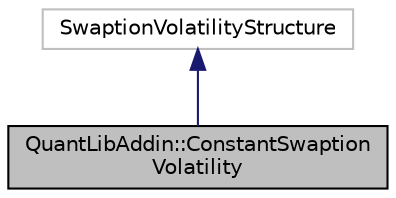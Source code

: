 digraph "QuantLibAddin::ConstantSwaptionVolatility"
{
  edge [fontname="Helvetica",fontsize="10",labelfontname="Helvetica",labelfontsize="10"];
  node [fontname="Helvetica",fontsize="10",shape=record];
  Node2 [label="QuantLibAddin::ConstantSwaption\lVolatility",height=0.2,width=0.4,color="black", fillcolor="grey75", style="filled", fontcolor="black"];
  Node3 -> Node2 [dir="back",color="midnightblue",fontsize="10",style="solid",fontname="Helvetica"];
  Node3 [label="SwaptionVolatilityStructure",height=0.2,width=0.4,color="grey75", fillcolor="white", style="filled"];
}
